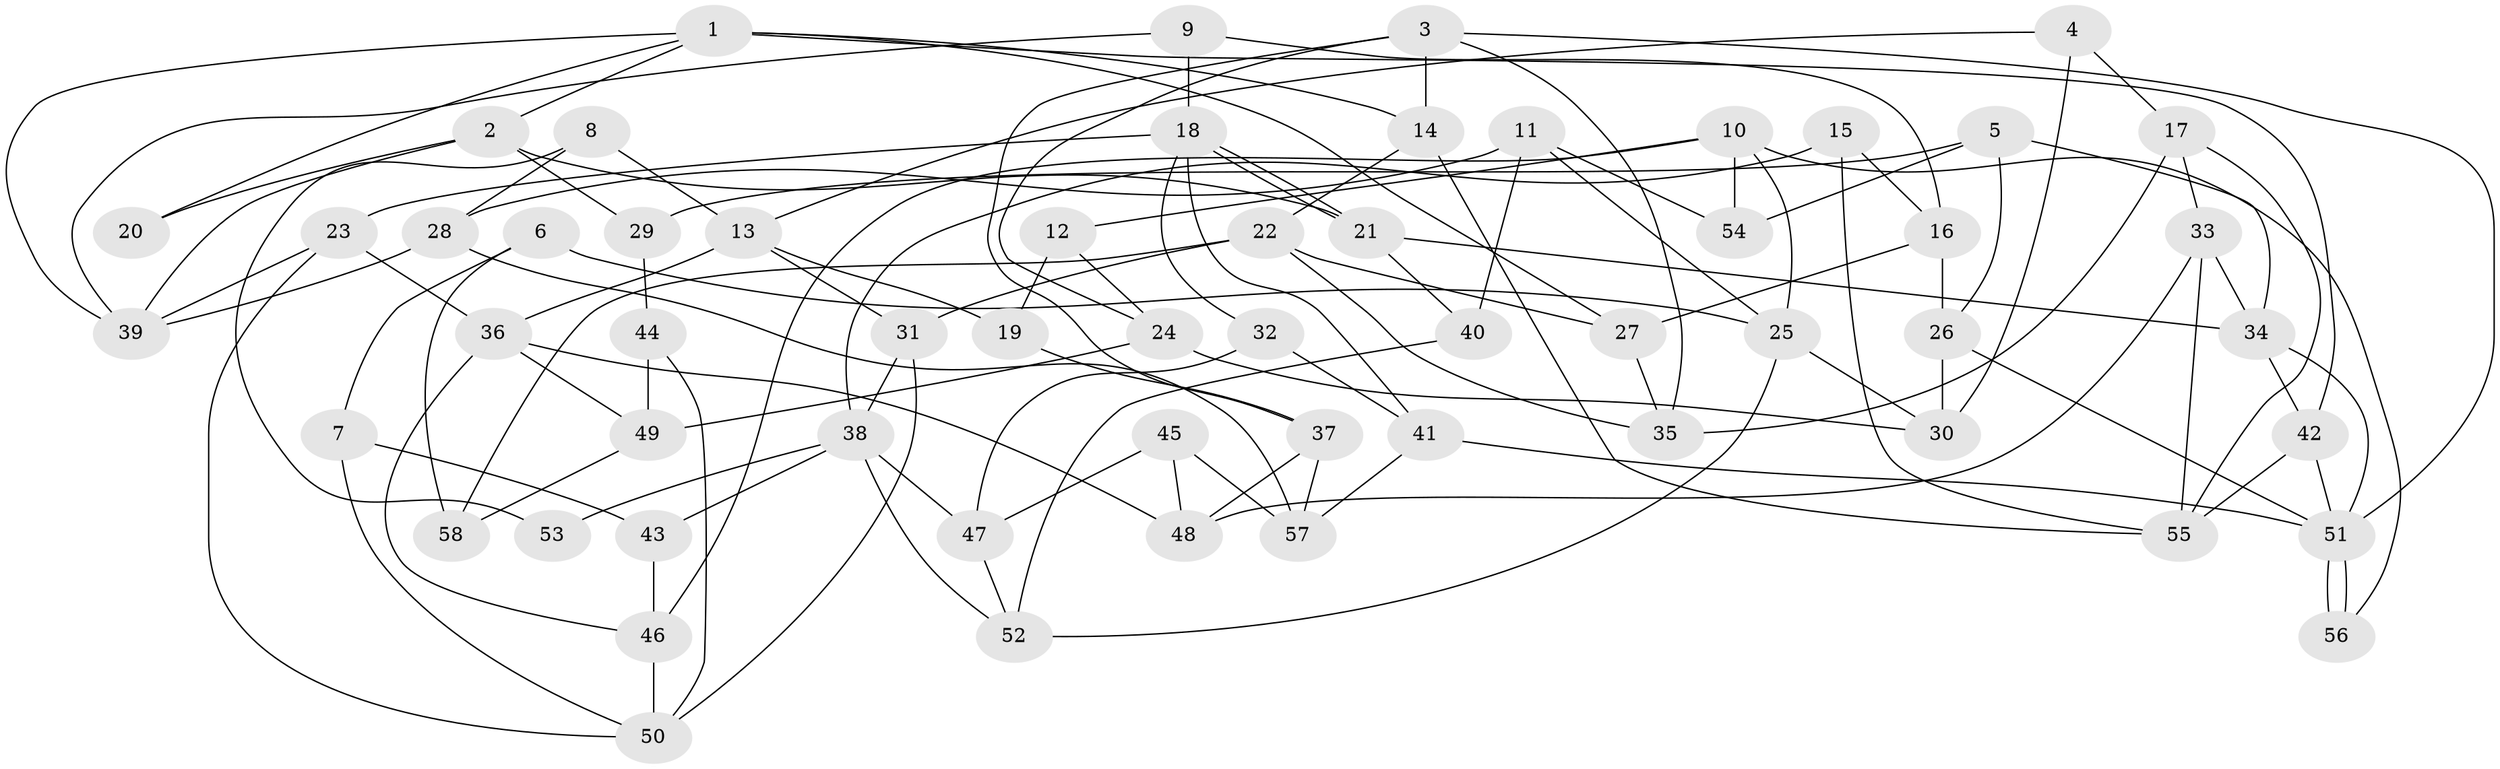 // coarse degree distribution, {5: 0.17073170731707318, 8: 0.04878048780487805, 3: 0.2682926829268293, 9: 0.024390243902439025, 4: 0.34146341463414637, 2: 0.07317073170731707, 6: 0.04878048780487805, 7: 0.024390243902439025}
// Generated by graph-tools (version 1.1) at 2025/51/03/04/25 22:51:16]
// undirected, 58 vertices, 116 edges
graph export_dot {
  node [color=gray90,style=filled];
  1;
  2;
  3;
  4;
  5;
  6;
  7;
  8;
  9;
  10;
  11;
  12;
  13;
  14;
  15;
  16;
  17;
  18;
  19;
  20;
  21;
  22;
  23;
  24;
  25;
  26;
  27;
  28;
  29;
  30;
  31;
  32;
  33;
  34;
  35;
  36;
  37;
  38;
  39;
  40;
  41;
  42;
  43;
  44;
  45;
  46;
  47;
  48;
  49;
  50;
  51;
  52;
  53;
  54;
  55;
  56;
  57;
  58;
  1 -- 42;
  1 -- 39;
  1 -- 2;
  1 -- 14;
  1 -- 20;
  1 -- 27;
  2 -- 21;
  2 -- 20;
  2 -- 29;
  2 -- 39;
  3 -- 14;
  3 -- 51;
  3 -- 24;
  3 -- 35;
  3 -- 37;
  4 -- 17;
  4 -- 30;
  4 -- 13;
  5 -- 34;
  5 -- 29;
  5 -- 26;
  5 -- 54;
  6 -- 7;
  6 -- 58;
  6 -- 25;
  7 -- 43;
  7 -- 50;
  8 -- 13;
  8 -- 28;
  8 -- 53;
  9 -- 16;
  9 -- 39;
  9 -- 18;
  10 -- 54;
  10 -- 12;
  10 -- 25;
  10 -- 46;
  10 -- 56;
  11 -- 25;
  11 -- 40;
  11 -- 28;
  11 -- 54;
  12 -- 19;
  12 -- 24;
  13 -- 31;
  13 -- 19;
  13 -- 36;
  14 -- 22;
  14 -- 55;
  15 -- 38;
  15 -- 55;
  15 -- 16;
  16 -- 26;
  16 -- 27;
  17 -- 35;
  17 -- 33;
  17 -- 55;
  18 -- 21;
  18 -- 21;
  18 -- 23;
  18 -- 32;
  18 -- 41;
  19 -- 37;
  21 -- 34;
  21 -- 40;
  22 -- 27;
  22 -- 35;
  22 -- 31;
  22 -- 58;
  23 -- 36;
  23 -- 39;
  23 -- 50;
  24 -- 30;
  24 -- 49;
  25 -- 30;
  25 -- 52;
  26 -- 51;
  26 -- 30;
  27 -- 35;
  28 -- 39;
  28 -- 57;
  29 -- 44;
  31 -- 50;
  31 -- 38;
  32 -- 41;
  32 -- 47;
  33 -- 48;
  33 -- 55;
  33 -- 34;
  34 -- 42;
  34 -- 51;
  36 -- 48;
  36 -- 46;
  36 -- 49;
  37 -- 57;
  37 -- 48;
  38 -- 47;
  38 -- 43;
  38 -- 52;
  38 -- 53;
  40 -- 52;
  41 -- 51;
  41 -- 57;
  42 -- 55;
  42 -- 51;
  43 -- 46;
  44 -- 50;
  44 -- 49;
  45 -- 47;
  45 -- 57;
  45 -- 48;
  46 -- 50;
  47 -- 52;
  49 -- 58;
  51 -- 56;
  51 -- 56;
}
